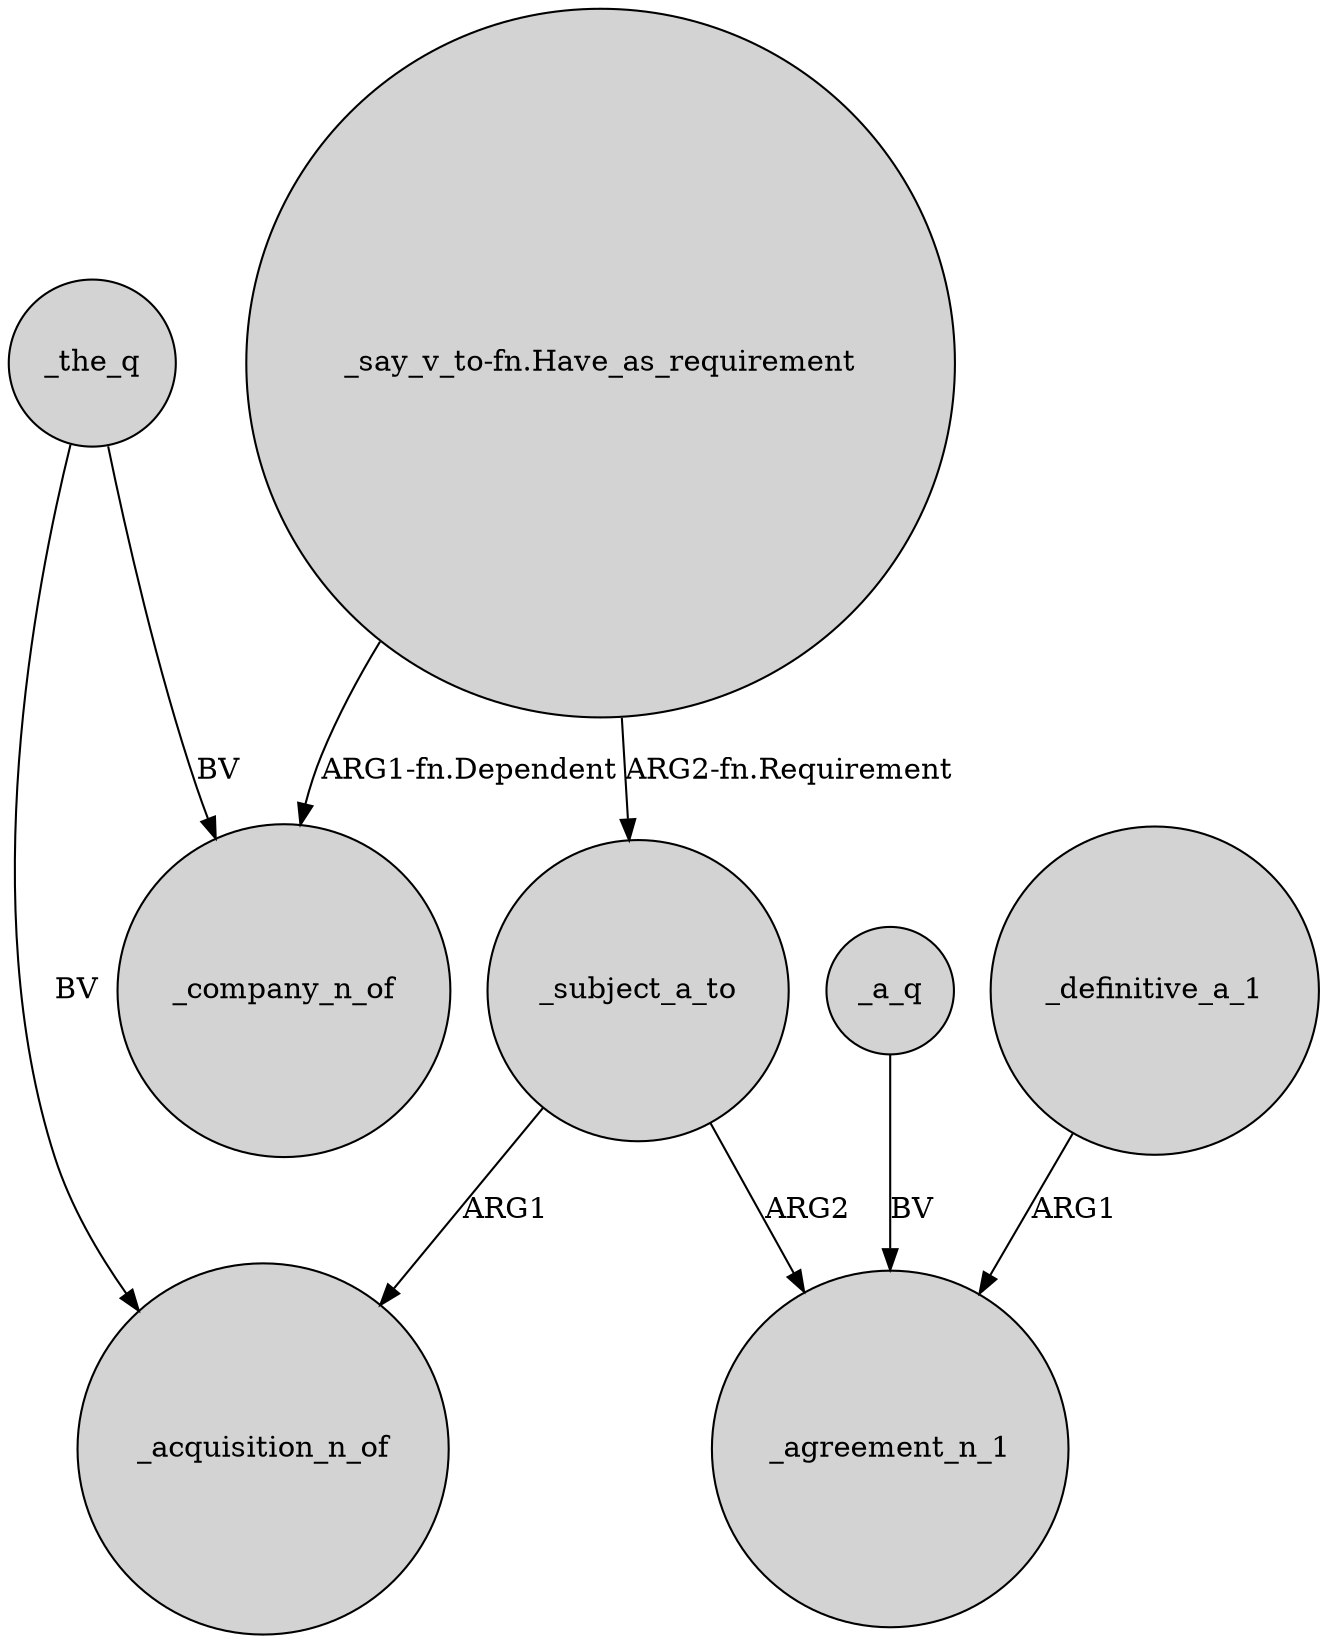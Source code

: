 digraph {
	node [shape=circle style=filled]
	_subject_a_to -> _acquisition_n_of [label=ARG1]
	_the_q -> _acquisition_n_of [label=BV]
	"_say_v_to-fn.Have_as_requirement" -> _subject_a_to [label="ARG2-fn.Requirement"]
	_a_q -> _agreement_n_1 [label=BV]
	_definitive_a_1 -> _agreement_n_1 [label=ARG1]
	_the_q -> _company_n_of [label=BV]
	"_say_v_to-fn.Have_as_requirement" -> _company_n_of [label="ARG1-fn.Dependent"]
	_subject_a_to -> _agreement_n_1 [label=ARG2]
}
